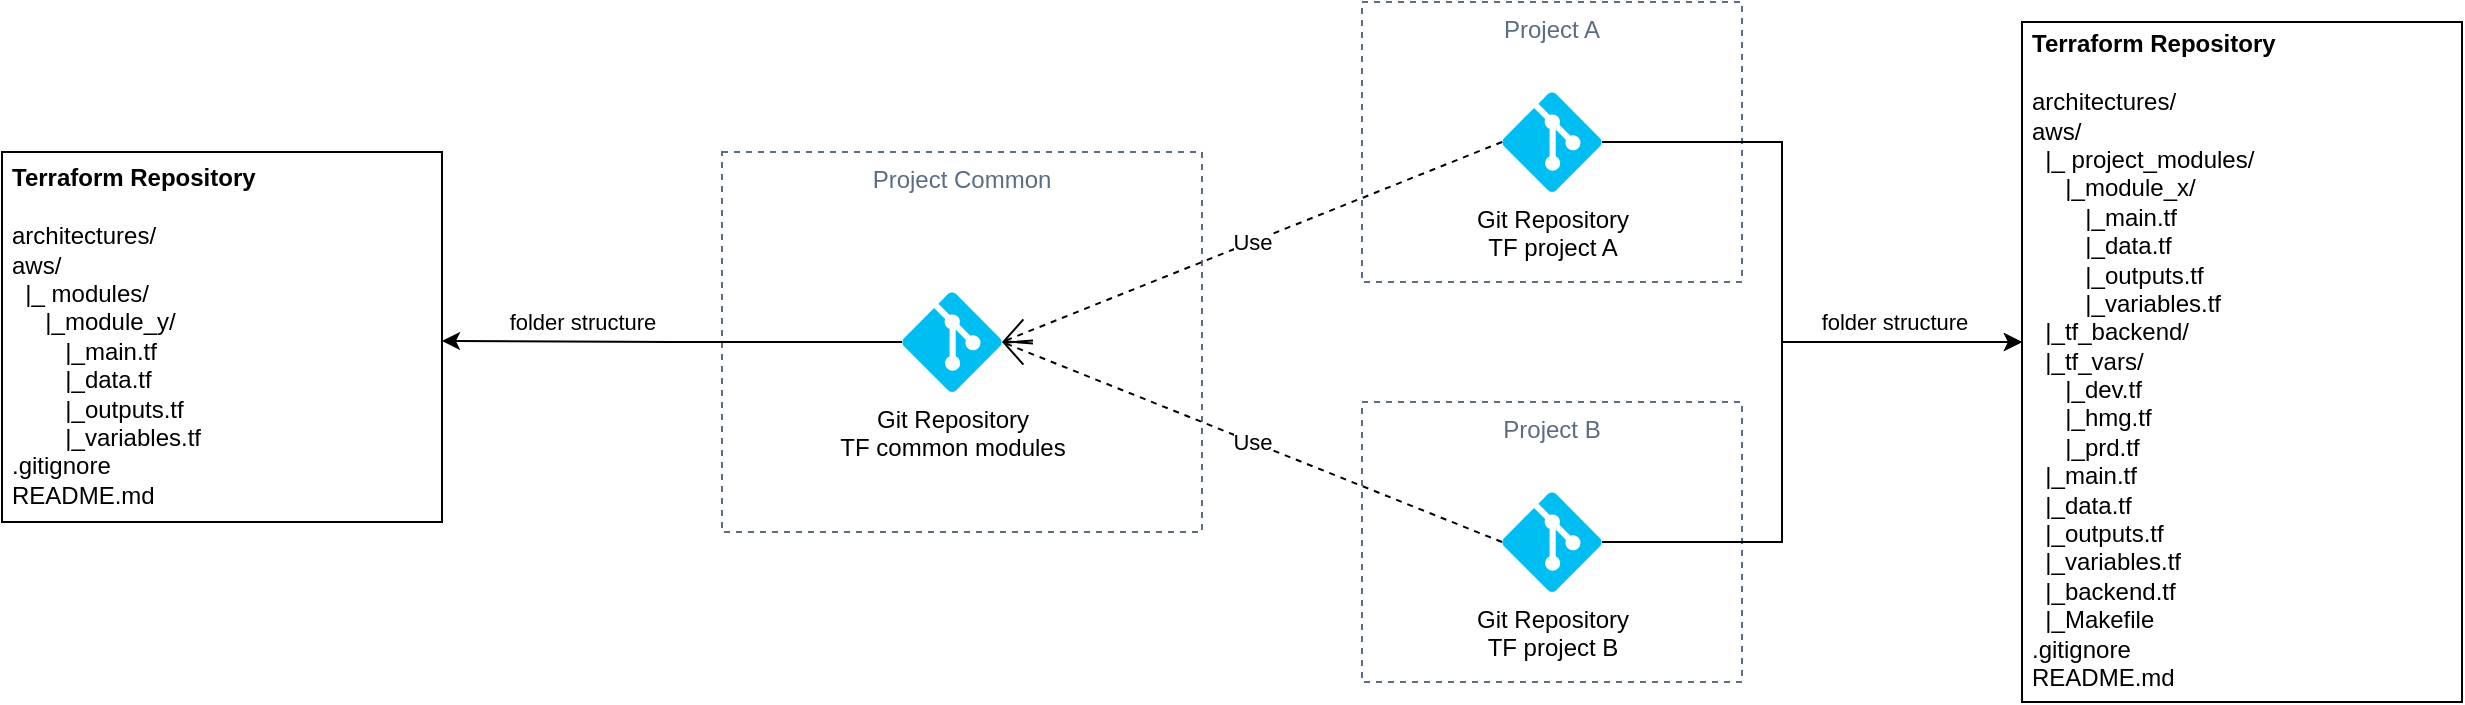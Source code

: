 <mxfile version="15.9.6" type="device"><diagram id="nCMvZooG1BO9VwESajlZ" name="Page-1"><mxGraphModel dx="2315" dy="617" grid="1" gridSize="10" guides="1" tooltips="1" connect="1" arrows="1" fold="1" page="1" pageScale="1" pageWidth="1169" pageHeight="1654" math="0" shadow="0"><root><mxCell id="0"/><mxCell id="1" parent="0"/><mxCell id="EbvWHchpm7KayC-yQKsv-15" value="" style="verticalLabelPosition=bottom;verticalAlign=top;html=1;shape=mxgraph.basic.rect;fillColor2=none;strokeWidth=1;size=20;indent=5;" vertex="1" parent="1"><mxGeometry x="-290" y="185" width="220" height="185" as="geometry"/></mxCell><mxCell id="EbvWHchpm7KayC-yQKsv-16" value="&lt;div&gt;&lt;br&gt;&lt;/div&gt;&lt;div&gt;&lt;b&gt;Terraform Repository&lt;/b&gt;&lt;/div&gt;&lt;div&gt;&lt;br&gt;&lt;/div&gt;&lt;div&gt;architectures/&lt;br&gt;&lt;/div&gt;&lt;div&gt;aws/&lt;/div&gt;&lt;div&gt;&amp;nbsp; |_ modules/&lt;/div&gt;&lt;div&gt;&lt;span style=&quot;white-space: pre&quot;&gt;     |_module_y/&lt;/span&gt;&lt;/div&gt;&lt;div&gt;&lt;span style=&quot;white-space: pre&quot;&gt;        |_main.tf&lt;/span&gt;&lt;/div&gt;&lt;div&gt;&lt;span style=&quot;white-space: pre&quot;&gt;        |_data.tf&lt;/span&gt;&lt;/div&gt;&lt;div&gt;&lt;span style=&quot;white-space: pre&quot;&gt;        |_outputs.tf&lt;/span&gt;&lt;/div&gt;&lt;div&gt;&lt;span style=&quot;white-space: pre&quot;&gt;        |_variables.tf&lt;/span&gt;&lt;/div&gt;.gitignore&lt;br&gt;&lt;div&gt;README.md&lt;/div&gt;" style="text;html=1;strokeColor=none;fillColor=none;spacing=5;spacingTop=-20;whiteSpace=wrap;overflow=hidden;rounded=0;" vertex="1" parent="1"><mxGeometry x="-290" y="187" width="220" height="185" as="geometry"/></mxCell><mxCell id="EbvWHchpm7KayC-yQKsv-10" value="" style="verticalLabelPosition=bottom;verticalAlign=top;html=1;shape=mxgraph.basic.rect;fillColor2=none;strokeWidth=1;size=20;indent=5;" vertex="1" parent="1"><mxGeometry x="720" y="120" width="220" height="340" as="geometry"/></mxCell><mxCell id="EbvWHchpm7KayC-yQKsv-14" value="&lt;div&gt;&lt;br&gt;&lt;/div&gt;&lt;div&gt;&lt;b&gt;Terraform Repository&lt;/b&gt;&lt;/div&gt;&lt;div&gt;&lt;br&gt;&lt;/div&gt;&lt;div&gt;architectures/&lt;br&gt;&lt;/div&gt;&lt;div&gt;aws/&lt;/div&gt;&lt;div&gt;&amp;nbsp; |_ project_modules/&lt;/div&gt;&lt;div&gt;&lt;span style=&quot;white-space: pre&quot;&gt;     |_module_x/&lt;/span&gt;&lt;/div&gt;&lt;div&gt;&lt;span style=&quot;white-space: pre&quot;&gt;        |_main.tf&lt;/span&gt;&lt;/div&gt;&lt;div&gt;&lt;span style=&quot;white-space: pre&quot;&gt;        |_data.tf&lt;/span&gt;&lt;/div&gt;&lt;div&gt;&lt;span style=&quot;white-space: pre&quot;&gt;        |_outputs.tf&lt;/span&gt;&lt;/div&gt;&lt;div&gt;&lt;span style=&quot;white-space: pre&quot;&gt;        |_variables.tf&lt;/span&gt;&lt;/div&gt;&lt;div&gt;&lt;span style=&quot;white-space: pre&quot;&gt;  |_tf_backend/&lt;/span&gt;&lt;/div&gt;&lt;div&gt;&lt;span style=&quot;white-space: pre&quot;&gt;  |_tf_vars/&lt;/span&gt;&lt;/div&gt;&lt;div&gt;&lt;span style=&quot;white-space: pre&quot;&gt;     |_dev.tf&lt;br&gt;&lt;/span&gt;&lt;/div&gt;&lt;div&gt;&lt;span style=&quot;white-space: pre&quot;&gt;     |_hmg.tf&lt;/span&gt;&lt;/div&gt;&lt;div&gt;&lt;span style=&quot;white-space: pre&quot;&gt;     |_prd.tf&lt;br&gt;&lt;/span&gt;&lt;/div&gt;&lt;div&gt;&amp;nbsp; |_main.tf&lt;/div&gt;&lt;div&gt;&amp;nbsp; |_data.tf&lt;br&gt;&lt;/div&gt;&lt;div&gt;&amp;nbsp; |_outputs.tf&lt;/div&gt;&lt;div&gt;&amp;nbsp; |_variables.tf&lt;/div&gt;&lt;div&gt;&amp;nbsp; |_backend.tf&lt;/div&gt;&lt;div&gt;&amp;nbsp; |_Makefile&lt;br&gt;&lt;/div&gt;&lt;div&gt;.gitignore&lt;br&gt;&lt;/div&gt;&lt;div&gt;README.md&lt;/div&gt;" style="text;html=1;strokeColor=none;fillColor=none;spacing=5;spacingTop=-20;whiteSpace=wrap;overflow=hidden;rounded=0;" vertex="1" parent="1"><mxGeometry x="720" y="120" width="220" height="340" as="geometry"/></mxCell><mxCell id="EbvWHchpm7KayC-yQKsv-3" value="Project Common" style="fillColor=none;strokeColor=#5A6C86;dashed=1;verticalAlign=top;fontStyle=0;fontColor=#5A6C86;" vertex="1" parent="1"><mxGeometry x="70" y="185" width="240" height="190" as="geometry"/></mxCell><mxCell id="EbvWHchpm7KayC-yQKsv-1" value="Project A" style="fillColor=none;strokeColor=#5A6C86;dashed=1;verticalAlign=top;fontStyle=0;fontColor=#5A6C86;" vertex="1" parent="1"><mxGeometry x="390" y="110" width="190" height="140" as="geometry"/></mxCell><mxCell id="EbvWHchpm7KayC-yQKsv-2" value="Project B" style="fillColor=none;strokeColor=#5A6C86;dashed=1;verticalAlign=top;fontStyle=0;fontColor=#5A6C86;" vertex="1" parent="1"><mxGeometry x="390" y="310" width="190" height="140" as="geometry"/></mxCell><mxCell id="EbvWHchpm7KayC-yQKsv-17" style="edgeStyle=orthogonalEdgeStyle;rounded=0;orthogonalLoop=1;jettySize=auto;html=1;" edge="1" parent="1" source="EbvWHchpm7KayC-yQKsv-4" target="EbvWHchpm7KayC-yQKsv-16"><mxGeometry relative="1" as="geometry"/></mxCell><mxCell id="EbvWHchpm7KayC-yQKsv-18" value="folder structure" style="edgeLabel;html=1;align=center;verticalAlign=middle;resizable=0;points=[];" vertex="1" connectable="0" parent="EbvWHchpm7KayC-yQKsv-17"><mxGeometry x="0.478" relative="1" as="geometry"><mxPoint x="10" y="-10" as="offset"/></mxGeometry></mxCell><mxCell id="EbvWHchpm7KayC-yQKsv-4" value="&lt;div&gt;Git Repository&lt;/div&gt;&lt;div&gt;TF common modules &lt;/div&gt;" style="verticalLabelPosition=bottom;html=1;verticalAlign=top;align=center;strokeColor=none;fillColor=#00BEF2;shape=mxgraph.azure.git_repository;" vertex="1" parent="1"><mxGeometry x="160" y="255" width="50" height="50" as="geometry"/></mxCell><mxCell id="EbvWHchpm7KayC-yQKsv-11" style="edgeStyle=orthogonalEdgeStyle;rounded=0;orthogonalLoop=1;jettySize=auto;html=1;" edge="1" parent="1" source="EbvWHchpm7KayC-yQKsv-5" target="EbvWHchpm7KayC-yQKsv-10"><mxGeometry relative="1" as="geometry"><Array as="points"><mxPoint x="600" y="180"/><mxPoint x="600" y="280"/></Array></mxGeometry></mxCell><mxCell id="EbvWHchpm7KayC-yQKsv-5" value="&lt;div&gt;Git Repository&lt;/div&gt;&lt;div&gt;TF project A&lt;br&gt;&lt;/div&gt;" style="verticalLabelPosition=bottom;html=1;verticalAlign=top;align=center;strokeColor=none;fillColor=#00BEF2;shape=mxgraph.azure.git_repository;" vertex="1" parent="1"><mxGeometry x="460" y="155" width="50" height="50" as="geometry"/></mxCell><mxCell id="EbvWHchpm7KayC-yQKsv-7" value="Use" style="endArrow=open;endSize=12;dashed=1;html=1;rounded=0;exitX=0;exitY=0.5;exitDx=0;exitDy=0;exitPerimeter=0;entryX=1;entryY=0.5;entryDx=0;entryDy=0;entryPerimeter=0;" edge="1" parent="1" source="EbvWHchpm7KayC-yQKsv-5" target="EbvWHchpm7KayC-yQKsv-4"><mxGeometry width="160" relative="1" as="geometry"><mxPoint x="250" y="370" as="sourcePoint"/><mxPoint x="410" y="370" as="targetPoint"/></mxGeometry></mxCell><mxCell id="EbvWHchpm7KayC-yQKsv-12" style="edgeStyle=orthogonalEdgeStyle;rounded=0;orthogonalLoop=1;jettySize=auto;html=1;" edge="1" parent="1" source="EbvWHchpm7KayC-yQKsv-8" target="EbvWHchpm7KayC-yQKsv-10"><mxGeometry relative="1" as="geometry"><Array as="points"><mxPoint x="600" y="380"/><mxPoint x="600" y="280"/></Array></mxGeometry></mxCell><mxCell id="EbvWHchpm7KayC-yQKsv-13" value="folder structure" style="edgeLabel;html=1;align=center;verticalAlign=middle;resizable=0;points=[];" vertex="1" connectable="0" parent="EbvWHchpm7KayC-yQKsv-12"><mxGeometry x="0.593" y="-2" relative="1" as="geometry"><mxPoint x="-1" y="-12" as="offset"/></mxGeometry></mxCell><mxCell id="EbvWHchpm7KayC-yQKsv-8" value="&lt;div&gt;Git Repository&lt;/div&gt;&lt;div&gt;TF project B&lt;/div&gt;" style="verticalLabelPosition=bottom;html=1;verticalAlign=top;align=center;strokeColor=none;fillColor=#00BEF2;shape=mxgraph.azure.git_repository;" vertex="1" parent="1"><mxGeometry x="460" y="355" width="50" height="50" as="geometry"/></mxCell><mxCell id="EbvWHchpm7KayC-yQKsv-9" value="Use" style="endArrow=open;endSize=12;dashed=1;html=1;rounded=0;exitX=0;exitY=0.5;exitDx=0;exitDy=0;exitPerimeter=0;entryX=1;entryY=0.5;entryDx=0;entryDy=0;entryPerimeter=0;" edge="1" parent="1" source="EbvWHchpm7KayC-yQKsv-8" target="EbvWHchpm7KayC-yQKsv-4"><mxGeometry width="160" relative="1" as="geometry"><mxPoint x="470" y="190" as="sourcePoint"/><mxPoint x="220" y="290" as="targetPoint"/></mxGeometry></mxCell></root></mxGraphModel></diagram></mxfile>